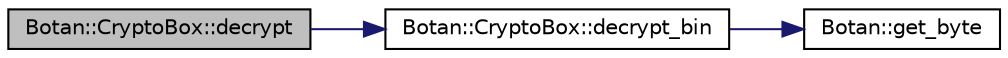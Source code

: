 digraph "Botan::CryptoBox::decrypt"
{
  edge [fontname="Helvetica",fontsize="10",labelfontname="Helvetica",labelfontsize="10"];
  node [fontname="Helvetica",fontsize="10",shape=record];
  rankdir="LR";
  Node0 [label="Botan::CryptoBox::decrypt",height=0.2,width=0.4,color="black", fillcolor="grey75", style="filled", fontcolor="black"];
  Node0 -> Node1 [color="midnightblue",fontsize="10",style="solid"];
  Node1 [label="Botan::CryptoBox::decrypt_bin",height=0.2,width=0.4,color="black", fillcolor="white", style="filled",URL="$namespace_botan_1_1_crypto_box.html#ad9bd6d365d764d3c5d3b11faa12bafd9"];
  Node1 -> Node2 [color="midnightblue",fontsize="10",style="solid"];
  Node2 [label="Botan::get_byte",height=0.2,width=0.4,color="black", fillcolor="white", style="filled",URL="$namespace_botan.html#ad10dc938a651323dddbfe3c1e985774b"];
}

